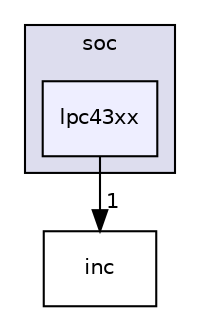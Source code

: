 digraph "muju/modules/hal/soc/lpc43xx" {
  compound=true
  node [ fontsize="10", fontname="Helvetica"];
  edge [ labelfontsize="10", labelfontname="Helvetica"];
  subgraph clusterdir_de83f1cf9016fb2fc9f3ff5293d13109 {
    graph [ bgcolor="#ddddee", pencolor="black", label="soc" fontname="Helvetica", fontsize="10", URL="dir_de83f1cf9016fb2fc9f3ff5293d13109.html"]
  dir_f48b544cea030de0c528815a37699368 [shape=box, label="lpc43xx", style="filled", fillcolor="#eeeeff", pencolor="black", URL="dir_f48b544cea030de0c528815a37699368.html"];
  }
  dir_38b4f13a566bac8503f118df2e8182f6 [shape=box label="inc" URL="dir_38b4f13a566bac8503f118df2e8182f6.html"];
  dir_f48b544cea030de0c528815a37699368->dir_38b4f13a566bac8503f118df2e8182f6 [headlabel="1", labeldistance=1.5 headhref="dir_000095_000094.html"];
}
